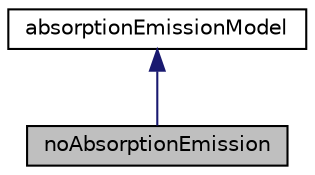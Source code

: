 digraph "noAbsorptionEmission"
{
  bgcolor="transparent";
  edge [fontname="Helvetica",fontsize="10",labelfontname="Helvetica",labelfontsize="10"];
  node [fontname="Helvetica",fontsize="10",shape=record];
  Node1 [label="noAbsorptionEmission",height=0.2,width=0.4,color="black", fillcolor="grey75", style="filled", fontcolor="black"];
  Node2 -> Node1 [dir="back",color="midnightblue",fontsize="10",style="solid",fontname="Helvetica"];
  Node2 [label="absorptionEmissionModel",height=0.2,width=0.4,color="black",URL="$a00011.html",tooltip="Model to supply absorption and emission coefficients for radiation modelling. "];
}
